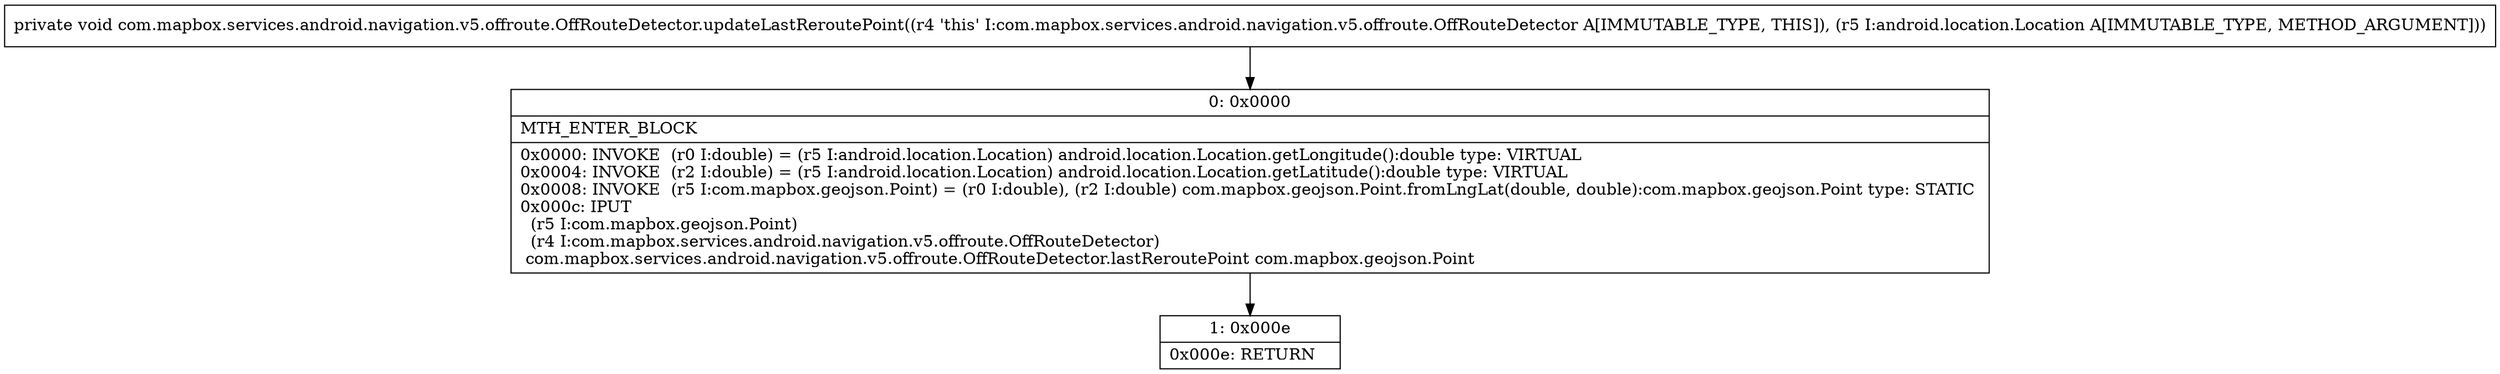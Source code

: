 digraph "CFG forcom.mapbox.services.android.navigation.v5.offroute.OffRouteDetector.updateLastReroutePoint(Landroid\/location\/Location;)V" {
Node_0 [shape=record,label="{0\:\ 0x0000|MTH_ENTER_BLOCK\l|0x0000: INVOKE  (r0 I:double) = (r5 I:android.location.Location) android.location.Location.getLongitude():double type: VIRTUAL \l0x0004: INVOKE  (r2 I:double) = (r5 I:android.location.Location) android.location.Location.getLatitude():double type: VIRTUAL \l0x0008: INVOKE  (r5 I:com.mapbox.geojson.Point) = (r0 I:double), (r2 I:double) com.mapbox.geojson.Point.fromLngLat(double, double):com.mapbox.geojson.Point type: STATIC \l0x000c: IPUT  \l  (r5 I:com.mapbox.geojson.Point)\l  (r4 I:com.mapbox.services.android.navigation.v5.offroute.OffRouteDetector)\l com.mapbox.services.android.navigation.v5.offroute.OffRouteDetector.lastReroutePoint com.mapbox.geojson.Point \l}"];
Node_1 [shape=record,label="{1\:\ 0x000e|0x000e: RETURN   \l}"];
MethodNode[shape=record,label="{private void com.mapbox.services.android.navigation.v5.offroute.OffRouteDetector.updateLastReroutePoint((r4 'this' I:com.mapbox.services.android.navigation.v5.offroute.OffRouteDetector A[IMMUTABLE_TYPE, THIS]), (r5 I:android.location.Location A[IMMUTABLE_TYPE, METHOD_ARGUMENT])) }"];
MethodNode -> Node_0;
Node_0 -> Node_1;
}

